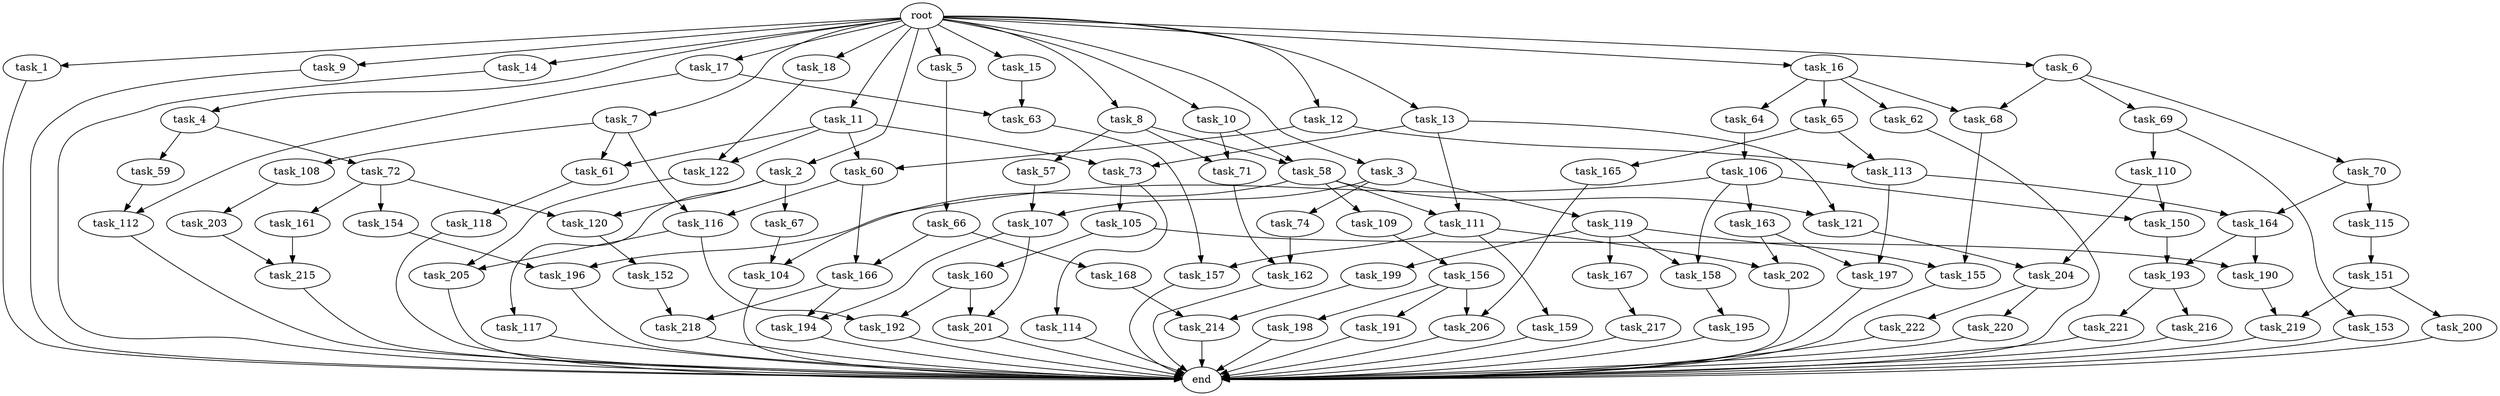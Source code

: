 digraph G {
  root [size="0.000000"];
  task_1 [size="10.240000"];
  task_2 [size="10.240000"];
  task_3 [size="10.240000"];
  task_4 [size="10.240000"];
  task_5 [size="10.240000"];
  task_6 [size="10.240000"];
  task_7 [size="10.240000"];
  task_8 [size="10.240000"];
  task_9 [size="10.240000"];
  task_10 [size="10.240000"];
  task_11 [size="10.240000"];
  task_12 [size="10.240000"];
  task_13 [size="10.240000"];
  task_14 [size="10.240000"];
  task_15 [size="10.240000"];
  task_16 [size="10.240000"];
  task_17 [size="10.240000"];
  task_18 [size="10.240000"];
  task_57 [size="8589934592.000000"];
  task_58 [size="14087492730.880001"];
  task_59 [size="1374389534.720000"];
  task_60 [size="6356551598.080000"];
  task_61 [size="2491081031.680000"];
  task_62 [size="5497558138.880000"];
  task_63 [size="7301444403.200000"];
  task_64 [size="5497558138.880000"];
  task_65 [size="5497558138.880000"];
  task_66 [size="343597383.680000"];
  task_67 [size="343597383.680000"];
  task_68 [size="14087492730.880001"];
  task_69 [size="8589934592.000000"];
  task_70 [size="8589934592.000000"];
  task_71 [size="14087492730.880001"];
  task_72 [size="1374389534.720000"];
  task_73 [size="4294967296.000000"];
  task_74 [size="5497558138.880000"];
  task_104 [size="7301444403.200000"];
  task_105 [size="2147483648.000000"];
  task_106 [size="8589934592.000000"];
  task_107 [size="14087492730.880001"];
  task_108 [size="343597383.680000"];
  task_109 [size="6957847019.520000"];
  task_110 [size="773094113.280000"];
  task_111 [size="9105330667.520000"];
  task_112 [size="2491081031.680000"];
  task_113 [size="6356551598.080000"];
  task_114 [size="2147483648.000000"];
  task_115 [size="8589934592.000000"];
  task_116 [size="4552665333.760000"];
  task_117 [size="343597383.680000"];
  task_118 [size="6957847019.520000"];
  task_119 [size="5497558138.880000"];
  task_120 [size="8933531975.680000"];
  task_121 [size="9105330667.520000"];
  task_122 [size="7645041786.880000"];
  task_150 [size="11682311045.120001"];
  task_151 [size="343597383.680000"];
  task_152 [size="343597383.680000"];
  task_153 [size="773094113.280000"];
  task_154 [size="8589934592.000000"];
  task_155 [size="4466765987.840000"];
  task_156 [size="773094113.280000"];
  task_157 [size="1717986918.400000"];
  task_158 [size="9964324126.719999"];
  task_159 [size="1374389534.720000"];
  task_160 [size="8589934592.000000"];
  task_161 [size="8589934592.000000"];
  task_162 [size="5841155522.560000"];
  task_163 [size="8589934592.000000"];
  task_164 [size="17179869184.000000"];
  task_165 [size="2147483648.000000"];
  task_166 [size="4552665333.760000"];
  task_167 [size="1374389534.720000"];
  task_168 [size="343597383.680000"];
  task_190 [size="9964324126.719999"];
  task_191 [size="5497558138.880000"];
  task_192 [size="7645041786.880000"];
  task_193 [size="9964324126.719999"];
  task_194 [size="9706626088.960001"];
  task_195 [size="773094113.280000"];
  task_196 [size="9964324126.719999"];
  task_197 [size="17179869184.000000"];
  task_198 [size="5497558138.880000"];
  task_199 [size="1374389534.720000"];
  task_200 [size="5497558138.880000"];
  task_201 [size="7645041786.880000"];
  task_202 [size="9964324126.719999"];
  task_203 [size="2147483648.000000"];
  task_204 [size="5239860101.120000"];
  task_205 [size="5841155522.560000"];
  task_206 [size="8589934592.000000"];
  task_214 [size="1717986918.400000"];
  task_215 [size="6270652252.160000"];
  task_216 [size="2147483648.000000"];
  task_217 [size="2147483648.000000"];
  task_218 [size="7301444403.200000"];
  task_219 [size="6871947673.600000"];
  task_220 [size="4209067950.080000"];
  task_221 [size="2147483648.000000"];
  task_222 [size="4209067950.080000"];
  end [size="0.000000"];

  root -> task_1 [size="1.000000"];
  root -> task_2 [size="1.000000"];
  root -> task_3 [size="1.000000"];
  root -> task_4 [size="1.000000"];
  root -> task_5 [size="1.000000"];
  root -> task_6 [size="1.000000"];
  root -> task_7 [size="1.000000"];
  root -> task_8 [size="1.000000"];
  root -> task_9 [size="1.000000"];
  root -> task_10 [size="1.000000"];
  root -> task_11 [size="1.000000"];
  root -> task_12 [size="1.000000"];
  root -> task_13 [size="1.000000"];
  root -> task_14 [size="1.000000"];
  root -> task_15 [size="1.000000"];
  root -> task_16 [size="1.000000"];
  root -> task_17 [size="1.000000"];
  root -> task_18 [size="1.000000"];
  task_1 -> end [size="1.000000"];
  task_2 -> task_67 [size="33554432.000000"];
  task_2 -> task_117 [size="33554432.000000"];
  task_2 -> task_120 [size="33554432.000000"];
  task_3 -> task_74 [size="536870912.000000"];
  task_3 -> task_107 [size="536870912.000000"];
  task_3 -> task_119 [size="536870912.000000"];
  task_4 -> task_59 [size="134217728.000000"];
  task_4 -> task_72 [size="134217728.000000"];
  task_5 -> task_66 [size="33554432.000000"];
  task_6 -> task_68 [size="838860800.000000"];
  task_6 -> task_69 [size="838860800.000000"];
  task_6 -> task_70 [size="838860800.000000"];
  task_7 -> task_61 [size="33554432.000000"];
  task_7 -> task_108 [size="33554432.000000"];
  task_7 -> task_116 [size="33554432.000000"];
  task_8 -> task_57 [size="838860800.000000"];
  task_8 -> task_58 [size="838860800.000000"];
  task_8 -> task_71 [size="838860800.000000"];
  task_9 -> end [size="1.000000"];
  task_10 -> task_58 [size="536870912.000000"];
  task_10 -> task_71 [size="536870912.000000"];
  task_11 -> task_60 [size="209715200.000000"];
  task_11 -> task_61 [size="209715200.000000"];
  task_11 -> task_73 [size="209715200.000000"];
  task_11 -> task_122 [size="209715200.000000"];
  task_12 -> task_60 [size="411041792.000000"];
  task_12 -> task_113 [size="411041792.000000"];
  task_13 -> task_73 [size="209715200.000000"];
  task_13 -> task_111 [size="209715200.000000"];
  task_13 -> task_121 [size="209715200.000000"];
  task_14 -> end [size="1.000000"];
  task_15 -> task_63 [size="679477248.000000"];
  task_16 -> task_62 [size="536870912.000000"];
  task_16 -> task_64 [size="536870912.000000"];
  task_16 -> task_65 [size="536870912.000000"];
  task_16 -> task_68 [size="536870912.000000"];
  task_17 -> task_63 [size="33554432.000000"];
  task_17 -> task_112 [size="33554432.000000"];
  task_18 -> task_122 [size="536870912.000000"];
  task_57 -> task_107 [size="838860800.000000"];
  task_58 -> task_104 [size="679477248.000000"];
  task_58 -> task_109 [size="679477248.000000"];
  task_58 -> task_111 [size="679477248.000000"];
  task_58 -> task_121 [size="679477248.000000"];
  task_59 -> task_112 [size="209715200.000000"];
  task_60 -> task_116 [size="411041792.000000"];
  task_60 -> task_166 [size="411041792.000000"];
  task_61 -> task_118 [size="679477248.000000"];
  task_62 -> end [size="1.000000"];
  task_63 -> task_157 [size="33554432.000000"];
  task_64 -> task_106 [size="838860800.000000"];
  task_65 -> task_113 [size="209715200.000000"];
  task_65 -> task_165 [size="209715200.000000"];
  task_66 -> task_166 [size="33554432.000000"];
  task_66 -> task_168 [size="33554432.000000"];
  task_67 -> task_104 [size="33554432.000000"];
  task_68 -> task_155 [size="301989888.000000"];
  task_69 -> task_110 [size="75497472.000000"];
  task_69 -> task_153 [size="75497472.000000"];
  task_70 -> task_115 [size="838860800.000000"];
  task_70 -> task_164 [size="838860800.000000"];
  task_71 -> task_162 [size="33554432.000000"];
  task_72 -> task_120 [size="838860800.000000"];
  task_72 -> task_154 [size="838860800.000000"];
  task_72 -> task_161 [size="838860800.000000"];
  task_73 -> task_105 [size="209715200.000000"];
  task_73 -> task_114 [size="209715200.000000"];
  task_74 -> task_162 [size="536870912.000000"];
  task_104 -> end [size="1.000000"];
  task_105 -> task_160 [size="838860800.000000"];
  task_105 -> task_190 [size="838860800.000000"];
  task_106 -> task_150 [size="838860800.000000"];
  task_106 -> task_158 [size="838860800.000000"];
  task_106 -> task_163 [size="838860800.000000"];
  task_106 -> task_196 [size="838860800.000000"];
  task_107 -> task_194 [size="536870912.000000"];
  task_107 -> task_201 [size="536870912.000000"];
  task_108 -> task_203 [size="209715200.000000"];
  task_109 -> task_156 [size="75497472.000000"];
  task_110 -> task_150 [size="301989888.000000"];
  task_110 -> task_204 [size="301989888.000000"];
  task_111 -> task_157 [size="134217728.000000"];
  task_111 -> task_159 [size="134217728.000000"];
  task_111 -> task_202 [size="134217728.000000"];
  task_112 -> end [size="1.000000"];
  task_113 -> task_164 [size="838860800.000000"];
  task_113 -> task_197 [size="838860800.000000"];
  task_114 -> end [size="1.000000"];
  task_115 -> task_151 [size="33554432.000000"];
  task_116 -> task_192 [size="536870912.000000"];
  task_116 -> task_205 [size="536870912.000000"];
  task_117 -> end [size="1.000000"];
  task_118 -> end [size="1.000000"];
  task_119 -> task_155 [size="134217728.000000"];
  task_119 -> task_158 [size="134217728.000000"];
  task_119 -> task_167 [size="134217728.000000"];
  task_119 -> task_199 [size="134217728.000000"];
  task_120 -> task_152 [size="33554432.000000"];
  task_121 -> task_204 [size="209715200.000000"];
  task_122 -> task_205 [size="33554432.000000"];
  task_150 -> task_193 [size="838860800.000000"];
  task_151 -> task_200 [size="536870912.000000"];
  task_151 -> task_219 [size="536870912.000000"];
  task_152 -> task_218 [size="301989888.000000"];
  task_153 -> end [size="1.000000"];
  task_154 -> task_196 [size="134217728.000000"];
  task_155 -> end [size="1.000000"];
  task_156 -> task_191 [size="536870912.000000"];
  task_156 -> task_198 [size="536870912.000000"];
  task_156 -> task_206 [size="536870912.000000"];
  task_157 -> end [size="1.000000"];
  task_158 -> task_195 [size="75497472.000000"];
  task_159 -> end [size="1.000000"];
  task_160 -> task_192 [size="209715200.000000"];
  task_160 -> task_201 [size="209715200.000000"];
  task_161 -> task_215 [size="536870912.000000"];
  task_162 -> end [size="1.000000"];
  task_163 -> task_197 [size="838860800.000000"];
  task_163 -> task_202 [size="838860800.000000"];
  task_164 -> task_190 [size="134217728.000000"];
  task_164 -> task_193 [size="134217728.000000"];
  task_165 -> task_206 [size="301989888.000000"];
  task_166 -> task_194 [size="411041792.000000"];
  task_166 -> task_218 [size="411041792.000000"];
  task_167 -> task_217 [size="209715200.000000"];
  task_168 -> task_214 [size="134217728.000000"];
  task_190 -> task_219 [size="134217728.000000"];
  task_191 -> end [size="1.000000"];
  task_192 -> end [size="1.000000"];
  task_193 -> task_216 [size="209715200.000000"];
  task_193 -> task_221 [size="209715200.000000"];
  task_194 -> end [size="1.000000"];
  task_195 -> end [size="1.000000"];
  task_196 -> end [size="1.000000"];
  task_197 -> end [size="1.000000"];
  task_198 -> end [size="1.000000"];
  task_199 -> task_214 [size="33554432.000000"];
  task_200 -> end [size="1.000000"];
  task_201 -> end [size="1.000000"];
  task_202 -> end [size="1.000000"];
  task_203 -> task_215 [size="75497472.000000"];
  task_204 -> task_220 [size="411041792.000000"];
  task_204 -> task_222 [size="411041792.000000"];
  task_205 -> end [size="1.000000"];
  task_206 -> end [size="1.000000"];
  task_214 -> end [size="1.000000"];
  task_215 -> end [size="1.000000"];
  task_216 -> end [size="1.000000"];
  task_217 -> end [size="1.000000"];
  task_218 -> end [size="1.000000"];
  task_219 -> end [size="1.000000"];
  task_220 -> end [size="1.000000"];
  task_221 -> end [size="1.000000"];
  task_222 -> end [size="1.000000"];
}
